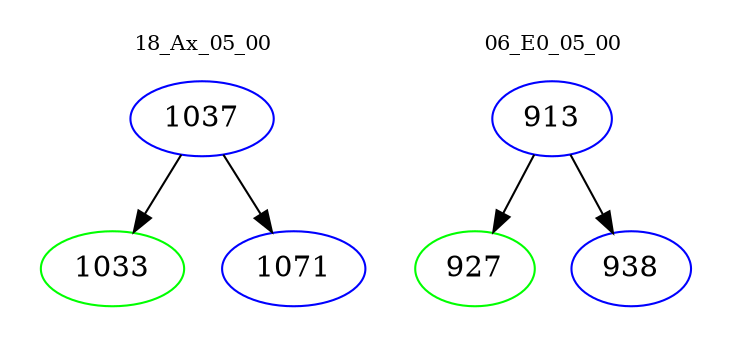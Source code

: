 digraph{
subgraph cluster_0 {
color = white
label = "18_Ax_05_00";
fontsize=10;
T0_1037 [label="1037", color="blue"]
T0_1037 -> T0_1033 [color="black"]
T0_1033 [label="1033", color="green"]
T0_1037 -> T0_1071 [color="black"]
T0_1071 [label="1071", color="blue"]
}
subgraph cluster_1 {
color = white
label = "06_E0_05_00";
fontsize=10;
T1_913 [label="913", color="blue"]
T1_913 -> T1_927 [color="black"]
T1_927 [label="927", color="green"]
T1_913 -> T1_938 [color="black"]
T1_938 [label="938", color="blue"]
}
}
